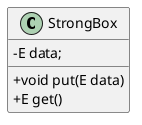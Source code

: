 @startuml
'https://plantuml.com/class-diagram

scale 1
skinparam classAttributeIconSize 0

class StrongBox {
    - E data;

    + void put(E data)
    + E get()
}

@enduml